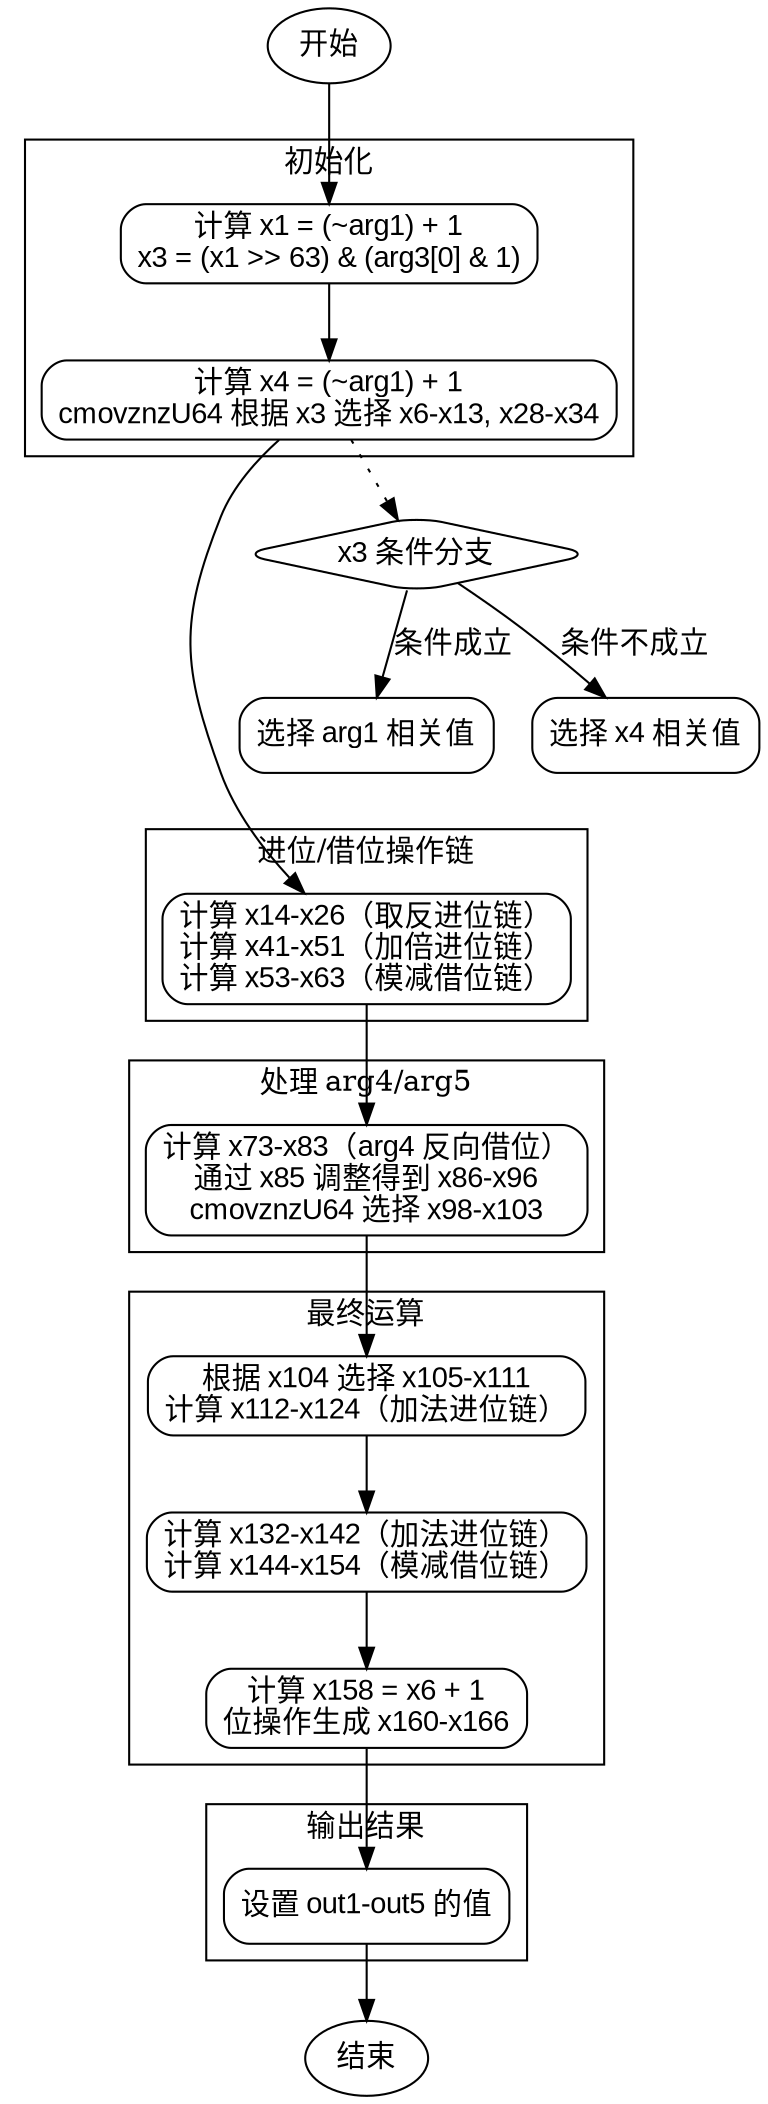 
digraph flowchart {
    node [shape=rectangle, style="rounded", fontname="Arial"];
    edge [fontname="Arial"];

    start [label="开始", shape=ellipse];
    end [label="结束", shape=ellipse];

    subgraph cluster_init {
        label="初始化";
        init1 [label="计算 x1 = (~arg1) + 1\nx3 = (x1 >> 63) & (arg3[0] & 1)"];
        init2 [label="计算 x4 = (~arg1) + 1\ncmovznzU64 根据 x3 选择 x6-x13, x28-x34"];
    }

    subgraph cluster_chain1 {
        label="进位/借位操作链";
        chain1 [label="计算 x14-x26（取反进位链）\n计算 x41-x51（加倍进位链）\n计算 x53-x63（模减借位链）"];
    }

    subgraph cluster_arg4_arg5 {
        label="处理 arg4/arg5";
        arg4_arg5 [label="计算 x73-x83（arg4 反向借位）\n通过 x85 调整得到 x86-x96\ncmovznzU64 选择 x98-x103"];
    }

    subgraph cluster_final_ops {
        label="最终运算";
        final1 [label="根据 x104 选择 x105-x111\n计算 x112-x124（加法进位链）"];
        final2 [label="计算 x132-x142（加法进位链）\n计算 x144-x154（模减借位链）"];
        final3 [label="计算 x158 = x6 + 1\n位操作生成 x160-x166"];
    }

    subgraph cluster_output {
        label="输出结果";
        output [label="设置 out1-out5 的值"];
    }

    start -> init1;
    init1 -> init2;
    init2 -> chain1;
    chain1 -> arg4_arg5;
    arg4_arg5 -> final1;
    final1 -> final2;
    final2 -> final3;
    final3 -> output;
    output -> end;

    // 条件分支示意
    init2 -> x3_condition [style=dotted];
    x3_condition [label="x3 条件分支", shape=diamond];
    x3_condition -> init2_yes [label="条件成立"];
    x3_condition -> init2_no [label="条件不成立"];
    init2_yes [label="选择 arg1 相关值", shape=box];
    init2_no [label="选择 x4 相关值", shape=box];
    {init2_yes init2_no} -> chain1 [style=invis];
}
